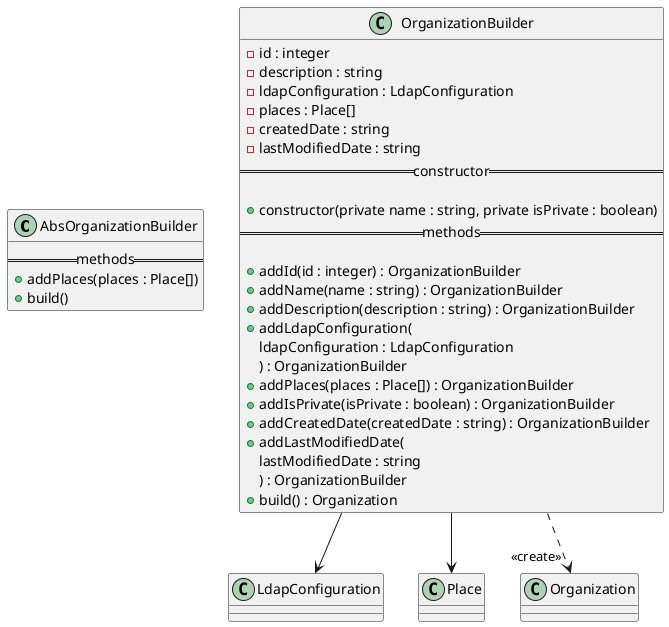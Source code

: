 @startuml OrganizationBuilder Diagram
class AbsOrganizationBuilder {
  ==methods==
  + addPlaces(places : Place[])
  + build()
}
class OrganizationBuilder {
  - id : integer
  - description : string
  - ldapConfiguration : LdapConfiguration
  - places : Place[]
  - createdDate : string
  - lastModifiedDate : string
  == constructor ==

  + constructor(private name : string, private isPrivate : boolean)
  == methods ==

  + addId(id : integer) : OrganizationBuilder
  + addName(name : string) : OrganizationBuilder
  + addDescription(description : string) : OrganizationBuilder
  + addLdapConfiguration(
    ldapConfiguration : LdapConfiguration
    ) : OrganizationBuilder
  + addPlaces(places : Place[]) : OrganizationBuilder
  + addIsPrivate(isPrivate : boolean) : OrganizationBuilder
  + addCreatedDate(createdDate : string) : OrganizationBuilder
  + addLastModifiedDate(
    lastModifiedDate : string
    ) : OrganizationBuilder
  + build() : Organization
}

OrganizationBuilder -->  LdapConfiguration
OrganizationBuilder --> Place
OrganizationBuilder ..> "<<create>>" Organization
@enduml
